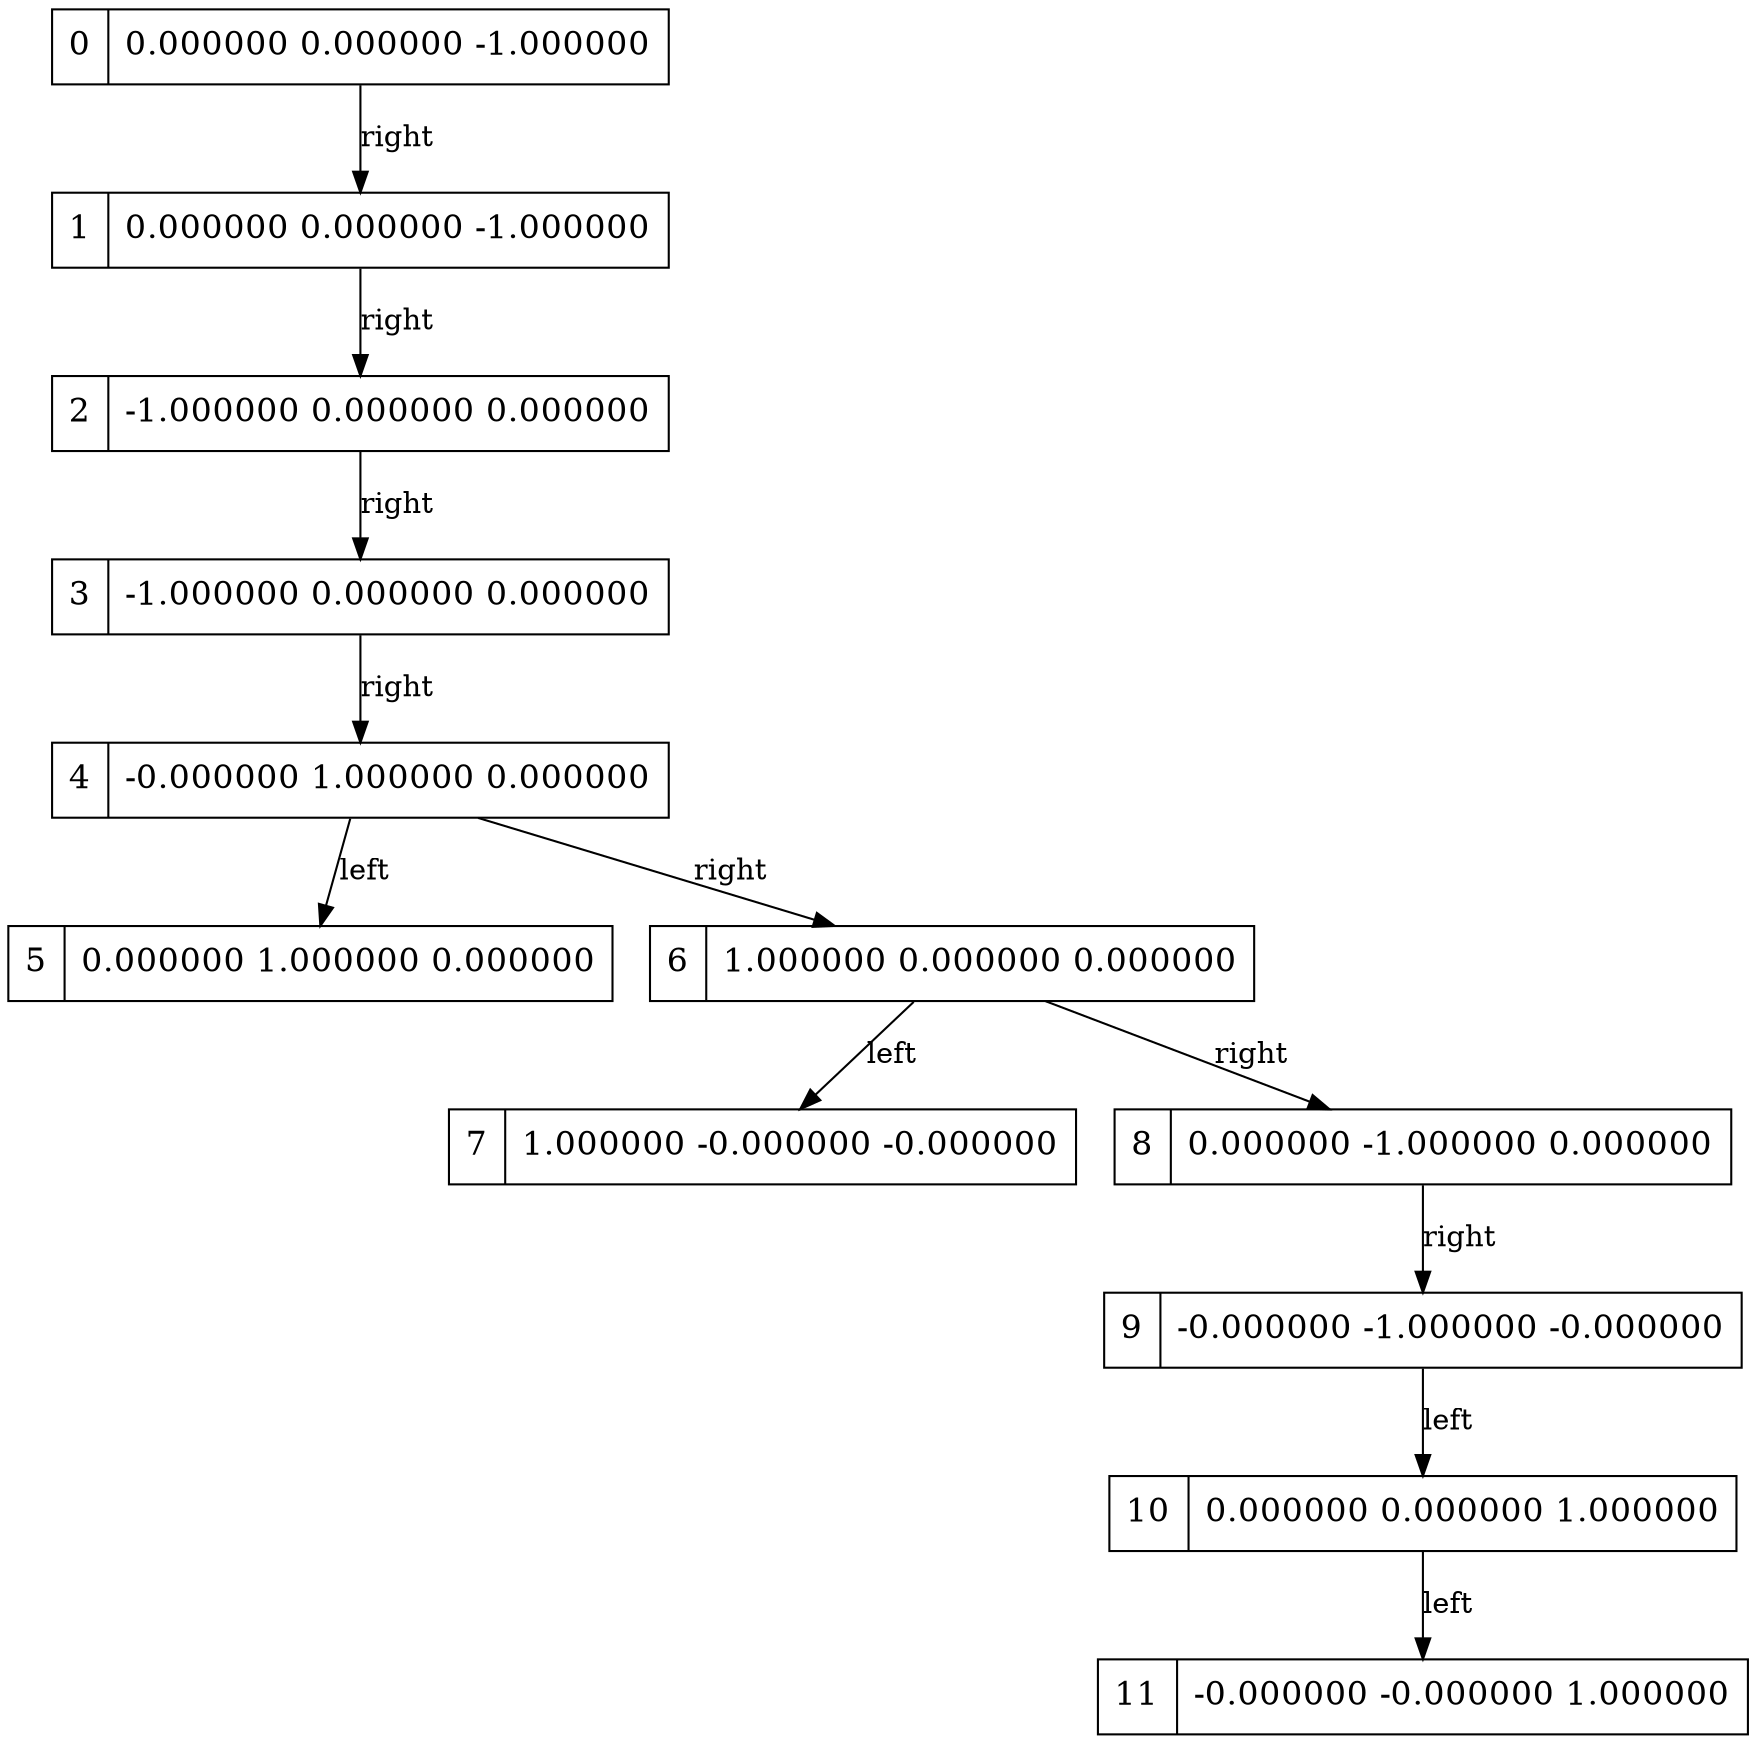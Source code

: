 digraph g { graph []; node [ fontsize="16" shape = "ellipse"]; edge [];"node0" [ label = "0 | 0.000000 0.000000 -1.000000 " shape = "record" ];"node1" [ label = "1 | 0.000000 0.000000 -1.000000 " shape = "record" ];"node2" [ label = "2 | -1.000000 0.000000 0.000000 " shape = "record" ];"node3" [ label = "3 | -1.000000 0.000000 0.000000 " shape = "record" ];"node4" [ label = "4 | -0.000000 1.000000 0.000000 " shape = "record" ];"node5" [ label = "5 | 0.000000 1.000000 0.000000 " shape = "record" ];"node6" [ label = "6 | 1.000000 0.000000 0.000000 " shape = "record" ];"node7" [ label = "7 | 1.000000 -0.000000 -0.000000 " shape = "record" ];"node8" [ label = "8 | 0.000000 -1.000000 0.000000 " shape = "record" ];"node9" [ label = "9 | -0.000000 -1.000000 -0.000000 " shape = "record" ];"node10" [ label = "10 | 0.000000 0.000000 1.000000 " shape = "record" ];"node11" [ label = "11 | -0.000000 -0.000000 1.000000 " shape = "record" ];"node0"-> "node1" [ label = "right"];"node1"-> "node2" [ label = "right"];"node2"-> "node3" [ label = "right"];"node3"-> "node4" [ label = "right"];"node4"-> "node5" [ label = "left"];"node4"-> "node6" [ label = "right"];"node6"-> "node7" [ label = "left"];"node6"-> "node8" [ label = "right"];"node8"-> "node9" [ label = "right"];"node9"-> "node10" [ label = "left"];"node10"-> "node11" [ label = "left"];}